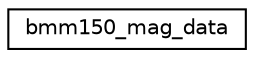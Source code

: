 digraph "Graphical Class Hierarchy"
{
  edge [fontname="Helvetica",fontsize="10",labelfontname="Helvetica",labelfontsize="10"];
  node [fontname="Helvetica",fontsize="10",shape=record];
  rankdir="LR";
  Node1 [label="bmm150_mag_data",height=0.2,width=0.4,color="black", fillcolor="white", style="filled",URL="$structbmm150__mag__data.html",tooltip="bmm150 compensated magnetometer data in float "];
}
